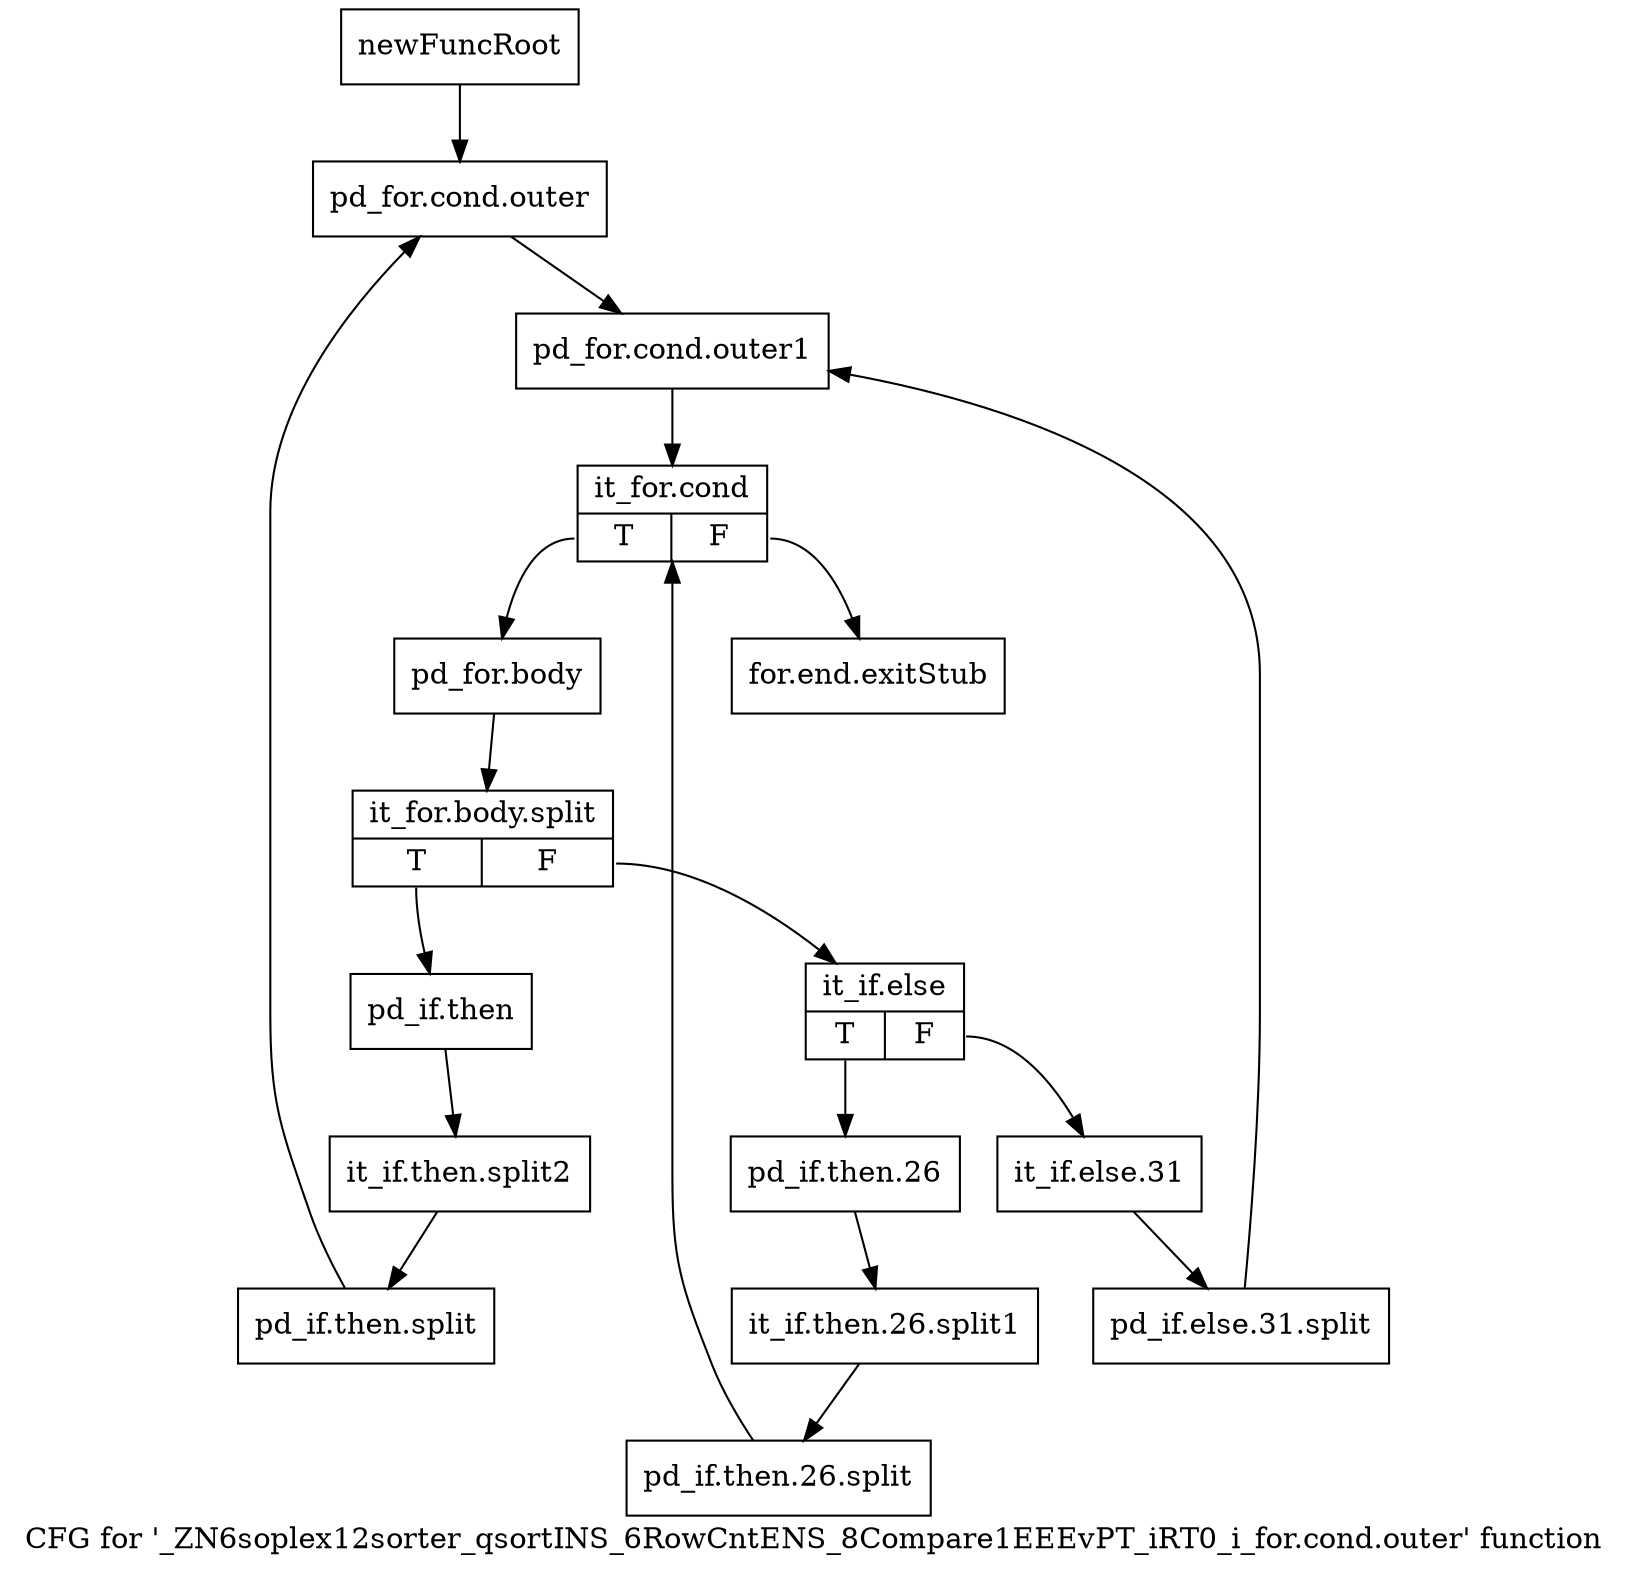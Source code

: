 digraph "CFG for '_ZN6soplex12sorter_qsortINS_6RowCntENS_8Compare1EEEvPT_iRT0_i_for.cond.outer' function" {
	label="CFG for '_ZN6soplex12sorter_qsortINS_6RowCntENS_8Compare1EEEvPT_iRT0_i_for.cond.outer' function";

	Node0x2d68e90 [shape=record,label="{newFuncRoot}"];
	Node0x2d68e90 -> Node0x2d68f30;
	Node0x2d68ee0 [shape=record,label="{for.end.exitStub}"];
	Node0x2d68f30 [shape=record,label="{pd_for.cond.outer}"];
	Node0x2d68f30 -> Node0x2d68f80;
	Node0x2d68f80 [shape=record,label="{pd_for.cond.outer1}"];
	Node0x2d68f80 -> Node0x2d68fd0;
	Node0x2d68fd0 [shape=record,label="{it_for.cond|{<s0>T|<s1>F}}"];
	Node0x2d68fd0:s0 -> Node0x2d69020;
	Node0x2d68fd0:s1 -> Node0x2d68ee0;
	Node0x2d69020 [shape=record,label="{pd_for.body}"];
	Node0x2d69020 -> Node0x346b300;
	Node0x346b300 [shape=record,label="{it_for.body.split|{<s0>T|<s1>F}}"];
	Node0x346b300:s0 -> Node0x2d69160;
	Node0x346b300:s1 -> Node0x2d69070;
	Node0x2d69070 [shape=record,label="{it_if.else|{<s0>T|<s1>F}}"];
	Node0x2d69070:s0 -> Node0x2d69110;
	Node0x2d69070:s1 -> Node0x2d690c0;
	Node0x2d690c0 [shape=record,label="{it_if.else.31}"];
	Node0x2d690c0 -> Node0x3422b80;
	Node0x3422b80 [shape=record,label="{pd_if.else.31.split}"];
	Node0x3422b80 -> Node0x2d68f80;
	Node0x2d69110 [shape=record,label="{pd_if.then.26}"];
	Node0x2d69110 -> Node0x347b5c0;
	Node0x347b5c0 [shape=record,label="{it_if.then.26.split1}"];
	Node0x347b5c0 -> Node0x347a7b0;
	Node0x347a7b0 [shape=record,label="{pd_if.then.26.split}"];
	Node0x347a7b0 -> Node0x2d68fd0;
	Node0x2d69160 [shape=record,label="{pd_if.then}"];
	Node0x2d69160 -> Node0x347b2c0;
	Node0x347b2c0 [shape=record,label="{it_if.then.split2}"];
	Node0x347b2c0 -> Node0x324ba70;
	Node0x324ba70 [shape=record,label="{pd_if.then.split}"];
	Node0x324ba70 -> Node0x2d68f30;
}
